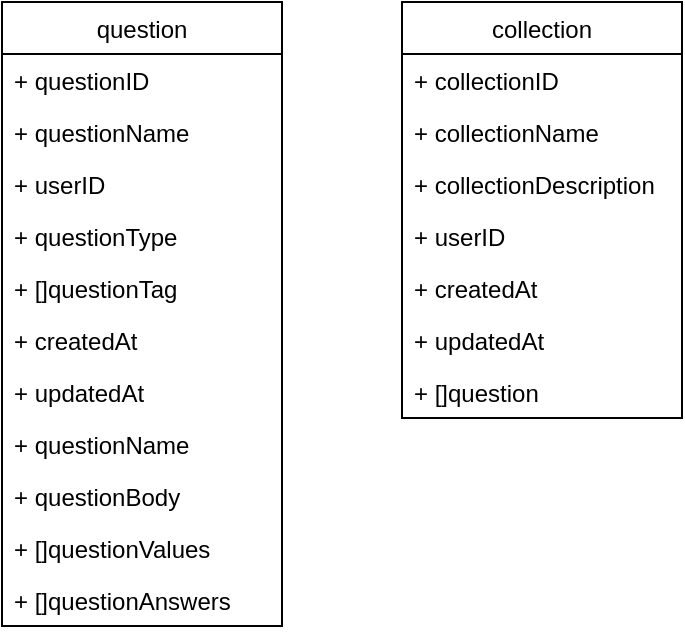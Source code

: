 <mxfile>
    <diagram id="77gvKfMQ1FoUdS9N_fUC" name="ページ1">
        <mxGraphModel dx="618" dy="1068" grid="1" gridSize="10" guides="1" tooltips="1" connect="1" arrows="1" fold="1" page="1" pageScale="1" pageWidth="827" pageHeight="1169" math="0" shadow="0">
            <root>
                <mxCell id="0"/>
                <mxCell id="1" parent="0"/>
                <mxCell id="18" value="question" style="swimlane;fontStyle=0;childLayout=stackLayout;horizontal=1;startSize=26;horizontalStack=0;resizeParent=1;resizeParentMax=0;resizeLast=0;collapsible=1;marginBottom=0;" parent="1" vertex="1">
                    <mxGeometry x="80" y="160" width="140" height="312" as="geometry"/>
                </mxCell>
                <mxCell id="19" value="+ questionID" style="text;strokeColor=none;fillColor=none;align=left;verticalAlign=top;spacingLeft=4;spacingRight=4;overflow=hidden;rotatable=0;points=[[0,0.5],[1,0.5]];portConstraint=eastwest;" parent="18" vertex="1">
                    <mxGeometry y="26" width="140" height="26" as="geometry"/>
                </mxCell>
                <mxCell id="20" value="+ questionName" style="text;strokeColor=none;fillColor=none;align=left;verticalAlign=top;spacingLeft=4;spacingRight=4;overflow=hidden;rotatable=0;points=[[0,0.5],[1,0.5]];portConstraint=eastwest;" parent="18" vertex="1">
                    <mxGeometry y="52" width="140" height="26" as="geometry"/>
                </mxCell>
                <mxCell id="21" value="+ userID" style="text;strokeColor=none;fillColor=none;align=left;verticalAlign=top;spacingLeft=4;spacingRight=4;overflow=hidden;rotatable=0;points=[[0,0.5],[1,0.5]];portConstraint=eastwest;" parent="18" vertex="1">
                    <mxGeometry y="78" width="140" height="26" as="geometry"/>
                </mxCell>
                <mxCell id="22" value="+ questionType" style="text;strokeColor=none;fillColor=none;align=left;verticalAlign=top;spacingLeft=4;spacingRight=4;overflow=hidden;rotatable=0;points=[[0,0.5],[1,0.5]];portConstraint=eastwest;" parent="18" vertex="1">
                    <mxGeometry y="104" width="140" height="26" as="geometry"/>
                </mxCell>
                <mxCell id="33" value="+ []questionTag" style="text;strokeColor=none;fillColor=none;align=left;verticalAlign=top;spacingLeft=4;spacingRight=4;overflow=hidden;rotatable=0;points=[[0,0.5],[1,0.5]];portConstraint=eastwest;" parent="18" vertex="1">
                    <mxGeometry y="130" width="140" height="26" as="geometry"/>
                </mxCell>
                <mxCell id="23" value="+ createdAt" style="text;strokeColor=none;fillColor=none;align=left;verticalAlign=top;spacingLeft=4;spacingRight=4;overflow=hidden;rotatable=0;points=[[0,0.5],[1,0.5]];portConstraint=eastwest;" parent="18" vertex="1">
                    <mxGeometry y="156" width="140" height="26" as="geometry"/>
                </mxCell>
                <mxCell id="24" value="+ updatedAt" style="text;strokeColor=none;fillColor=none;align=left;verticalAlign=top;spacingLeft=4;spacingRight=4;overflow=hidden;rotatable=0;points=[[0,0.5],[1,0.5]];portConstraint=eastwest;" parent="18" vertex="1">
                    <mxGeometry y="182" width="140" height="26" as="geometry"/>
                </mxCell>
                <mxCell id="25" value="+ questionName" style="text;strokeColor=none;fillColor=none;align=left;verticalAlign=top;spacingLeft=4;spacingRight=4;overflow=hidden;rotatable=0;points=[[0,0.5],[1,0.5]];portConstraint=eastwest;" parent="18" vertex="1">
                    <mxGeometry y="208" width="140" height="26" as="geometry"/>
                </mxCell>
                <mxCell id="26" value="+ questionBody" style="text;strokeColor=none;fillColor=none;align=left;verticalAlign=top;spacingLeft=4;spacingRight=4;overflow=hidden;rotatable=0;points=[[0,0.5],[1,0.5]];portConstraint=eastwest;" parent="18" vertex="1">
                    <mxGeometry y="234" width="140" height="26" as="geometry"/>
                </mxCell>
                <mxCell id="27" value="+ []questionValues" style="text;strokeColor=none;fillColor=none;align=left;verticalAlign=top;spacingLeft=4;spacingRight=4;overflow=hidden;rotatable=0;points=[[0,0.5],[1,0.5]];portConstraint=eastwest;" parent="18" vertex="1">
                    <mxGeometry y="260" width="140" height="26" as="geometry"/>
                </mxCell>
                <mxCell id="28" value="+ []questionAnswers" style="text;strokeColor=none;fillColor=none;align=left;verticalAlign=top;spacingLeft=4;spacingRight=4;overflow=hidden;rotatable=0;points=[[0,0.5],[1,0.5]];portConstraint=eastwest;" parent="18" vertex="1">
                    <mxGeometry y="286" width="140" height="26" as="geometry"/>
                </mxCell>
                <mxCell id="34" value="collection" style="swimlane;fontStyle=0;childLayout=stackLayout;horizontal=1;startSize=26;horizontalStack=0;resizeParent=1;resizeParentMax=0;resizeLast=0;collapsible=1;marginBottom=0;strokeColor=#000000;" parent="1" vertex="1">
                    <mxGeometry x="280" y="160" width="140" height="208" as="geometry"/>
                </mxCell>
                <mxCell id="35" value="+ collectionID" style="text;strokeColor=none;fillColor=none;align=left;verticalAlign=top;spacingLeft=4;spacingRight=4;overflow=hidden;rotatable=0;points=[[0,0.5],[1,0.5]];portConstraint=eastwest;" parent="34" vertex="1">
                    <mxGeometry y="26" width="140" height="26" as="geometry"/>
                </mxCell>
                <mxCell id="36" value="+ collectionName" style="text;strokeColor=none;fillColor=none;align=left;verticalAlign=top;spacingLeft=4;spacingRight=4;overflow=hidden;rotatable=0;points=[[0,0.5],[1,0.5]];portConstraint=eastwest;" parent="34" vertex="1">
                    <mxGeometry y="52" width="140" height="26" as="geometry"/>
                </mxCell>
                <mxCell id="37" value="+ collectionDescription" style="text;strokeColor=none;fillColor=none;align=left;verticalAlign=top;spacingLeft=4;spacingRight=4;overflow=hidden;rotatable=0;points=[[0,0.5],[1,0.5]];portConstraint=eastwest;" parent="34" vertex="1">
                    <mxGeometry y="78" width="140" height="26" as="geometry"/>
                </mxCell>
                <mxCell id="38" value="+ userID" style="text;strokeColor=none;fillColor=none;align=left;verticalAlign=top;spacingLeft=4;spacingRight=4;overflow=hidden;rotatable=0;points=[[0,0.5],[1,0.5]];portConstraint=eastwest;" parent="34" vertex="1">
                    <mxGeometry y="104" width="140" height="26" as="geometry"/>
                </mxCell>
                <mxCell id="39" value="+ createdAt" style="text;strokeColor=none;fillColor=none;align=left;verticalAlign=top;spacingLeft=4;spacingRight=4;overflow=hidden;rotatable=0;points=[[0,0.5],[1,0.5]];portConstraint=eastwest;" parent="34" vertex="1">
                    <mxGeometry y="130" width="140" height="26" as="geometry"/>
                </mxCell>
                <mxCell id="40" value="+ updatedAt" style="text;strokeColor=none;fillColor=none;align=left;verticalAlign=top;spacingLeft=4;spacingRight=4;overflow=hidden;rotatable=0;points=[[0,0.5],[1,0.5]];portConstraint=eastwest;" parent="34" vertex="1">
                    <mxGeometry y="156" width="140" height="26" as="geometry"/>
                </mxCell>
                <mxCell id="42" value="+ []question" style="shape=partialRectangle;collapsible=0;dropTarget=0;pointerEvents=0;fillColor=none;top=0;left=0;bottom=1;right=0;points=[[0,0.5],[1,0.5]];portConstraint=eastwest;spacingLeft=4;spacingRight=4;align=left;verticalAlign=top;" parent="34" vertex="1">
                    <mxGeometry y="182" width="140" height="26" as="geometry"/>
                </mxCell>
            </root>
        </mxGraphModel>
    </diagram>
</mxfile>